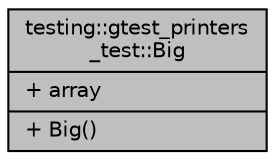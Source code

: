 digraph "testing::gtest_printers_test::Big"
{
  edge [fontname="Helvetica",fontsize="10",labelfontname="Helvetica",labelfontsize="10"];
  node [fontname="Helvetica",fontsize="10",shape=record];
  Node1 [label="{testing::gtest_printers\l_test::Big\n|+ array\l|+ Big()\l}",height=0.2,width=0.4,color="black", fillcolor="grey75", style="filled", fontcolor="black"];
}
